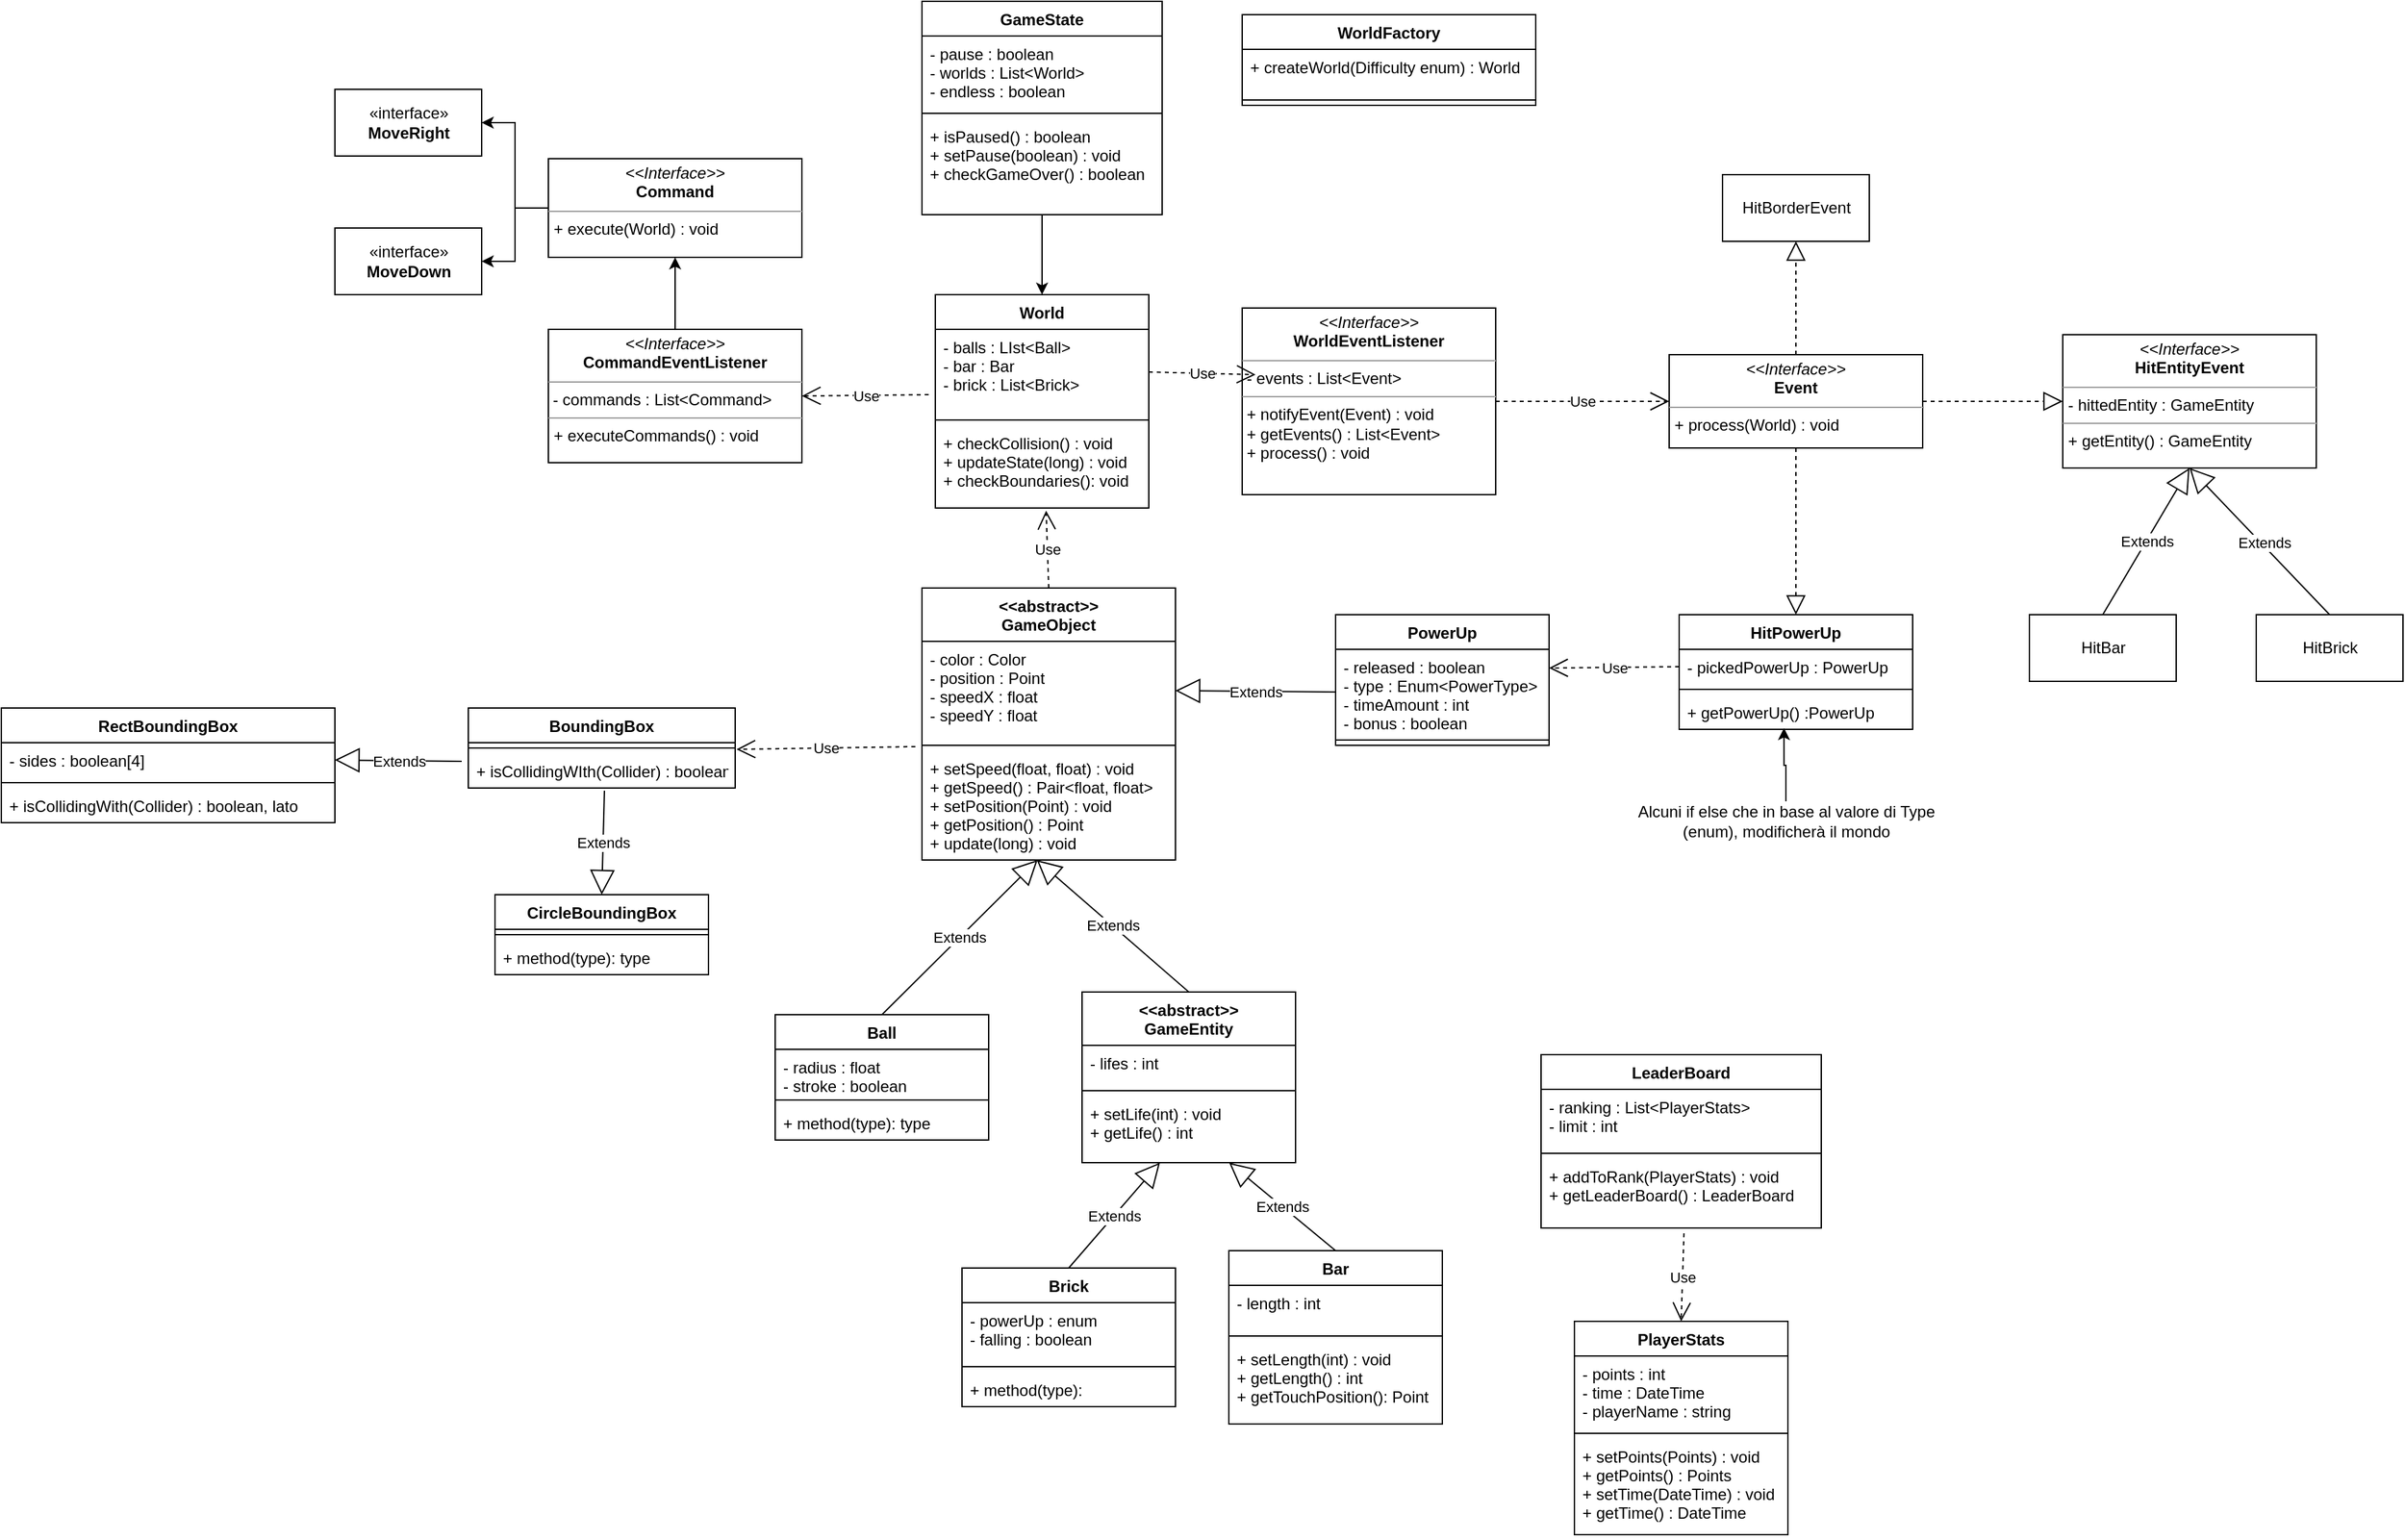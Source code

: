 <mxfile version="20.8.23" type="device"><diagram id="C5RBs43oDa-KdzZeNtuy" name="Page-1"><mxGraphModel dx="1861" dy="1583" grid="1" gridSize="10" guides="1" tooltips="1" connect="1" arrows="1" fold="1" page="1" pageScale="1" pageWidth="827" pageHeight="1169" math="0" shadow="0"><root><mxCell id="WIyWlLk6GJQsqaUBKTNV-0"/><mxCell id="WIyWlLk6GJQsqaUBKTNV-1" parent="WIyWlLk6GJQsqaUBKTNV-0"/><mxCell id="uUV1-nk6Dl47tZg2HMWH-4" value="Ball" style="swimlane;fontStyle=1;align=center;verticalAlign=top;childLayout=stackLayout;horizontal=1;startSize=26;horizontalStack=0;resizeParent=1;resizeParentMax=0;resizeLast=0;collapsible=1;marginBottom=0;" parent="WIyWlLk6GJQsqaUBKTNV-1" vertex="1"><mxGeometry x="-160" y="60" width="160" height="94" as="geometry"/></mxCell><mxCell id="uUV1-nk6Dl47tZg2HMWH-5" value="- radius : float&#xA;- stroke : boolean" style="text;strokeColor=none;fillColor=none;align=left;verticalAlign=top;spacingLeft=4;spacingRight=4;overflow=hidden;rotatable=0;points=[[0,0.5],[1,0.5]];portConstraint=eastwest;" parent="uUV1-nk6Dl47tZg2HMWH-4" vertex="1"><mxGeometry y="26" width="160" height="34" as="geometry"/></mxCell><mxCell id="uUV1-nk6Dl47tZg2HMWH-6" value="" style="line;strokeWidth=1;fillColor=none;align=left;verticalAlign=middle;spacingTop=-1;spacingLeft=3;spacingRight=3;rotatable=0;labelPosition=right;points=[];portConstraint=eastwest;strokeColor=inherit;" parent="uUV1-nk6Dl47tZg2HMWH-4" vertex="1"><mxGeometry y="60" width="160" height="8" as="geometry"/></mxCell><mxCell id="uUV1-nk6Dl47tZg2HMWH-7" value="+ method(type): type" style="text;strokeColor=none;fillColor=none;align=left;verticalAlign=top;spacingLeft=4;spacingRight=4;overflow=hidden;rotatable=0;points=[[0,0.5],[1,0.5]];portConstraint=eastwest;" parent="uUV1-nk6Dl47tZg2HMWH-4" vertex="1"><mxGeometry y="68" width="160" height="26" as="geometry"/></mxCell><mxCell id="uUV1-nk6Dl47tZg2HMWH-8" value="Bar" style="swimlane;fontStyle=1;align=center;verticalAlign=top;childLayout=stackLayout;horizontal=1;startSize=26;horizontalStack=0;resizeParent=1;resizeParentMax=0;resizeLast=0;collapsible=1;marginBottom=0;" parent="WIyWlLk6GJQsqaUBKTNV-1" vertex="1"><mxGeometry x="180" y="237" width="160" height="130" as="geometry"/></mxCell><mxCell id="uUV1-nk6Dl47tZg2HMWH-9" value="- length : int" style="text;strokeColor=none;fillColor=none;align=left;verticalAlign=top;spacingLeft=4;spacingRight=4;overflow=hidden;rotatable=0;points=[[0,0.5],[1,0.5]];portConstraint=eastwest;" parent="uUV1-nk6Dl47tZg2HMWH-8" vertex="1"><mxGeometry y="26" width="160" height="34" as="geometry"/></mxCell><mxCell id="uUV1-nk6Dl47tZg2HMWH-10" value="" style="line;strokeWidth=1;fillColor=none;align=left;verticalAlign=middle;spacingTop=-1;spacingLeft=3;spacingRight=3;rotatable=0;labelPosition=right;points=[];portConstraint=eastwest;strokeColor=inherit;" parent="uUV1-nk6Dl47tZg2HMWH-8" vertex="1"><mxGeometry y="60" width="160" height="8" as="geometry"/></mxCell><mxCell id="uUV1-nk6Dl47tZg2HMWH-11" value="+ setLength(int) : void&#xA;+ getLength() : int&#xA;+ getTouchPosition(): Point&#xA;" style="text;strokeColor=none;fillColor=none;align=left;verticalAlign=top;spacingLeft=4;spacingRight=4;overflow=hidden;rotatable=0;points=[[0,0.5],[1,0.5]];portConstraint=eastwest;" parent="uUV1-nk6Dl47tZg2HMWH-8" vertex="1"><mxGeometry y="68" width="160" height="62" as="geometry"/></mxCell><mxCell id="uUV1-nk6Dl47tZg2HMWH-12" value="Brick" style="swimlane;fontStyle=1;align=center;verticalAlign=top;childLayout=stackLayout;horizontal=1;startSize=26;horizontalStack=0;resizeParent=1;resizeParentMax=0;resizeLast=0;collapsible=1;marginBottom=0;" parent="WIyWlLk6GJQsqaUBKTNV-1" vertex="1"><mxGeometry x="-20" y="250" width="160" height="104" as="geometry"/></mxCell><mxCell id="uUV1-nk6Dl47tZg2HMWH-13" value="- powerUp : enum&#xA;- falling : boolean" style="text;strokeColor=none;fillColor=none;align=left;verticalAlign=top;spacingLeft=4;spacingRight=4;overflow=hidden;rotatable=0;points=[[0,0.5],[1,0.5]];portConstraint=eastwest;" parent="uUV1-nk6Dl47tZg2HMWH-12" vertex="1"><mxGeometry y="26" width="160" height="44" as="geometry"/></mxCell><mxCell id="uUV1-nk6Dl47tZg2HMWH-14" value="" style="line;strokeWidth=1;fillColor=none;align=left;verticalAlign=middle;spacingTop=-1;spacingLeft=3;spacingRight=3;rotatable=0;labelPosition=right;points=[];portConstraint=eastwest;strokeColor=inherit;" parent="uUV1-nk6Dl47tZg2HMWH-12" vertex="1"><mxGeometry y="70" width="160" height="8" as="geometry"/></mxCell><mxCell id="uUV1-nk6Dl47tZg2HMWH-15" value="+ method(type): " style="text;strokeColor=none;fillColor=none;align=left;verticalAlign=top;spacingLeft=4;spacingRight=4;overflow=hidden;rotatable=0;points=[[0,0.5],[1,0.5]];portConstraint=eastwest;" parent="uUV1-nk6Dl47tZg2HMWH-12" vertex="1"><mxGeometry y="78" width="160" height="26" as="geometry"/></mxCell><mxCell id="uUV1-nk6Dl47tZg2HMWH-24" value="World" style="swimlane;fontStyle=1;align=center;verticalAlign=top;childLayout=stackLayout;horizontal=1;startSize=26;horizontalStack=0;resizeParent=1;resizeParentMax=0;resizeLast=0;collapsible=1;marginBottom=0;" parent="WIyWlLk6GJQsqaUBKTNV-1" vertex="1"><mxGeometry x="-40" y="-480" width="160" height="160" as="geometry"/></mxCell><mxCell id="uUV1-nk6Dl47tZg2HMWH-25" value="- balls : LIst&lt;Ball&gt;&#xA;- bar : Bar&#xA;- brick : List&lt;Brick&gt;&#xA;" style="text;strokeColor=none;fillColor=none;align=left;verticalAlign=top;spacingLeft=4;spacingRight=4;overflow=hidden;rotatable=0;points=[[0,0.5],[1,0.5]];portConstraint=eastwest;" parent="uUV1-nk6Dl47tZg2HMWH-24" vertex="1"><mxGeometry y="26" width="160" height="64" as="geometry"/></mxCell><mxCell id="uUV1-nk6Dl47tZg2HMWH-26" value="" style="line;strokeWidth=1;fillColor=none;align=left;verticalAlign=middle;spacingTop=-1;spacingLeft=3;spacingRight=3;rotatable=0;labelPosition=right;points=[];portConstraint=eastwest;strokeColor=inherit;" parent="uUV1-nk6Dl47tZg2HMWH-24" vertex="1"><mxGeometry y="90" width="160" height="8" as="geometry"/></mxCell><mxCell id="uUV1-nk6Dl47tZg2HMWH-27" value="+ checkCollision() : void&#xA;+ updateState(long) : void&#xA;+ checkBoundaries(): void&#xA;" style="text;strokeColor=none;fillColor=none;align=left;verticalAlign=top;spacingLeft=4;spacingRight=4;overflow=hidden;rotatable=0;points=[[0,0.5],[1,0.5]];portConstraint=eastwest;" parent="uUV1-nk6Dl47tZg2HMWH-24" vertex="1"><mxGeometry y="98" width="160" height="62" as="geometry"/></mxCell><mxCell id="uUV1-nk6Dl47tZg2HMWH-28" value="BoundingBox" style="swimlane;fontStyle=1;align=center;verticalAlign=top;childLayout=stackLayout;horizontal=1;startSize=26;horizontalStack=0;resizeParent=1;resizeParentMax=0;resizeLast=0;collapsible=1;marginBottom=0;" parent="WIyWlLk6GJQsqaUBKTNV-1" vertex="1"><mxGeometry x="-390" y="-170" width="200" height="60" as="geometry"/></mxCell><mxCell id="uUV1-nk6Dl47tZg2HMWH-30" value="" style="line;strokeWidth=1;fillColor=none;align=left;verticalAlign=middle;spacingTop=-1;spacingLeft=3;spacingRight=3;rotatable=0;labelPosition=right;points=[];portConstraint=eastwest;strokeColor=inherit;" parent="uUV1-nk6Dl47tZg2HMWH-28" vertex="1"><mxGeometry y="26" width="200" height="8" as="geometry"/></mxCell><mxCell id="uUV1-nk6Dl47tZg2HMWH-31" value="+ isCollidingWIth(Collider) : boolean" style="text;strokeColor=none;fillColor=none;align=left;verticalAlign=top;spacingLeft=4;spacingRight=4;overflow=hidden;rotatable=0;points=[[0,0.5],[1,0.5]];portConstraint=eastwest;" parent="uUV1-nk6Dl47tZg2HMWH-28" vertex="1"><mxGeometry y="34" width="200" height="26" as="geometry"/></mxCell><mxCell id="9kNVOSYjErNBZkf3UtEW-0" value="&lt;&lt;abstract&gt;&gt;&#xA;GameObject" style="swimlane;fontStyle=1;align=center;verticalAlign=top;childLayout=stackLayout;horizontal=1;startSize=40;horizontalStack=0;resizeParent=1;resizeParentMax=0;resizeLast=0;collapsible=1;marginBottom=0;" parent="WIyWlLk6GJQsqaUBKTNV-1" vertex="1"><mxGeometry x="-50" y="-260" width="190" height="204" as="geometry"/></mxCell><mxCell id="9kNVOSYjErNBZkf3UtEW-1" value="- color : Color&#xA;- position : Point&#xA;- speedX : float&#xA;- speedY : float&#xA;&#xA;" style="text;strokeColor=none;fillColor=none;align=left;verticalAlign=top;spacingLeft=4;spacingRight=4;overflow=hidden;rotatable=0;points=[[0,0.5],[1,0.5]];portConstraint=eastwest;" parent="9kNVOSYjErNBZkf3UtEW-0" vertex="1"><mxGeometry y="40" width="190" height="74" as="geometry"/></mxCell><mxCell id="9kNVOSYjErNBZkf3UtEW-2" value="" style="line;strokeWidth=1;fillColor=none;align=left;verticalAlign=middle;spacingTop=-1;spacingLeft=3;spacingRight=3;rotatable=0;labelPosition=right;points=[];portConstraint=eastwest;strokeColor=inherit;" parent="9kNVOSYjErNBZkf3UtEW-0" vertex="1"><mxGeometry y="114" width="190" height="8" as="geometry"/></mxCell><mxCell id="9kNVOSYjErNBZkf3UtEW-3" value="+ setSpeed(float, float) : void&#xA;+ getSpeed() : Pair&lt;float, float&gt;&#xA;+ setPosition(Point) : void&#xA;+ getPosition() : Point&#xA;+ update(long) : void&#xA;" style="text;strokeColor=none;fillColor=none;align=left;verticalAlign=top;spacingLeft=4;spacingRight=4;overflow=hidden;rotatable=0;points=[[0,0.5],[1,0.5]];portConstraint=eastwest;" parent="9kNVOSYjErNBZkf3UtEW-0" vertex="1"><mxGeometry y="122" width="190" height="82" as="geometry"/></mxCell><mxCell id="9kNVOSYjErNBZkf3UtEW-6" value="Extends" style="endArrow=block;endSize=16;endFill=0;html=1;rounded=0;entryX=0.456;entryY=1;entryDx=0;entryDy=0;entryPerimeter=0;exitX=0.5;exitY=0;exitDx=0;exitDy=0;" parent="WIyWlLk6GJQsqaUBKTNV-1" source="uUV1-nk6Dl47tZg2HMWH-4" target="9kNVOSYjErNBZkf3UtEW-3" edge="1"><mxGeometry width="160" relative="1" as="geometry"><mxPoint x="150" y="170" as="sourcePoint"/><mxPoint x="150" y="80" as="targetPoint"/></mxGeometry></mxCell><mxCell id="Vs3psLY_ln9j_j4ZhfQ8-46" style="edgeStyle=orthogonalEdgeStyle;rounded=0;orthogonalLoop=1;jettySize=auto;html=1;entryX=1;entryY=0.5;entryDx=0;entryDy=0;" parent="WIyWlLk6GJQsqaUBKTNV-1" source="9kNVOSYjErNBZkf3UtEW-13" target="Vs3psLY_ln9j_j4ZhfQ8-44" edge="1"><mxGeometry relative="1" as="geometry"><mxPoint x="-290" y="-758" as="targetPoint"/></mxGeometry></mxCell><mxCell id="Vs3psLY_ln9j_j4ZhfQ8-47" style="edgeStyle=orthogonalEdgeStyle;rounded=0;orthogonalLoop=1;jettySize=auto;html=1;entryX=1;entryY=0.5;entryDx=0;entryDy=0;" parent="WIyWlLk6GJQsqaUBKTNV-1" source="9kNVOSYjErNBZkf3UtEW-13" target="Vs3psLY_ln9j_j4ZhfQ8-45" edge="1"><mxGeometry relative="1" as="geometry"/></mxCell><mxCell id="9kNVOSYjErNBZkf3UtEW-13" value="&lt;p style=&quot;margin:0px;margin-top:4px;text-align:center;&quot;&gt;&lt;i&gt;&amp;lt;&amp;lt;Interface&amp;gt;&amp;gt;&lt;/i&gt;&lt;br&gt;&lt;b&gt;Command&lt;/b&gt;&lt;br&gt;&lt;/p&gt;&lt;hr size=&quot;1&quot;&gt;&lt;p style=&quot;margin:0px;margin-left:4px;&quot;&gt;+ execute(World) : void&lt;br&gt;&lt;/p&gt;" style="verticalAlign=top;align=left;overflow=fill;fontSize=12;fontFamily=Helvetica;html=1;" parent="WIyWlLk6GJQsqaUBKTNV-1" vertex="1"><mxGeometry x="-330" y="-582" width="190" height="74" as="geometry"/></mxCell><mxCell id="9kNVOSYjErNBZkf3UtEW-14" value="&lt;p style=&quot;margin:0px;margin-top:4px;text-align:center;&quot;&gt;&lt;i&gt;&amp;lt;&amp;lt;Interface&amp;gt;&amp;gt;&lt;/i&gt;&lt;br&gt;&lt;b&gt;Event&lt;/b&gt;&lt;br&gt;&lt;/p&gt;&lt;hr size=&quot;1&quot;&gt;&lt;p style=&quot;margin:0px;margin-left:4px;&quot;&gt;+ process(World) : void&lt;br&gt;&lt;/p&gt;" style="verticalAlign=top;align=left;overflow=fill;fontSize=12;fontFamily=Helvetica;html=1;" parent="WIyWlLk6GJQsqaUBKTNV-1" vertex="1"><mxGeometry x="510" y="-435" width="190" height="70" as="geometry"/></mxCell><mxCell id="9kNVOSYjErNBZkf3UtEW-15" value="PlayerStats" style="swimlane;fontStyle=1;align=center;verticalAlign=top;childLayout=stackLayout;horizontal=1;startSize=26;horizontalStack=0;resizeParent=1;resizeParentMax=0;resizeLast=0;collapsible=1;marginBottom=0;" parent="WIyWlLk6GJQsqaUBKTNV-1" vertex="1"><mxGeometry x="439" y="290" width="160" height="160" as="geometry"/></mxCell><mxCell id="9kNVOSYjErNBZkf3UtEW-16" value="- points : int&#xA;- time : DateTime&#xA;- playerName : string" style="text;strokeColor=none;fillColor=none;align=left;verticalAlign=top;spacingLeft=4;spacingRight=4;overflow=hidden;rotatable=0;points=[[0,0.5],[1,0.5]];portConstraint=eastwest;" parent="9kNVOSYjErNBZkf3UtEW-15" vertex="1"><mxGeometry y="26" width="160" height="54" as="geometry"/></mxCell><mxCell id="9kNVOSYjErNBZkf3UtEW-17" value="" style="line;strokeWidth=1;fillColor=none;align=left;verticalAlign=middle;spacingTop=-1;spacingLeft=3;spacingRight=3;rotatable=0;labelPosition=right;points=[];portConstraint=eastwest;strokeColor=inherit;" parent="9kNVOSYjErNBZkf3UtEW-15" vertex="1"><mxGeometry y="80" width="160" height="8" as="geometry"/></mxCell><mxCell id="9kNVOSYjErNBZkf3UtEW-18" value="+ setPoints(Points) : void&#xA;+ getPoints() : Points&#xA;+ setTime(DateTime) : void&#xA;+ getTime() : DateTime&#xA;" style="text;strokeColor=none;fillColor=none;align=left;verticalAlign=top;spacingLeft=4;spacingRight=4;overflow=hidden;rotatable=0;points=[[0,0.5],[1,0.5]];portConstraint=eastwest;" parent="9kNVOSYjErNBZkf3UtEW-15" vertex="1"><mxGeometry y="88" width="160" height="72" as="geometry"/></mxCell><mxCell id="9kNVOSYjErNBZkf3UtEW-20" value="LeaderBoard" style="swimlane;fontStyle=1;align=center;verticalAlign=top;childLayout=stackLayout;horizontal=1;startSize=26;horizontalStack=0;resizeParent=1;resizeParentMax=0;resizeLast=0;collapsible=1;marginBottom=0;" parent="WIyWlLk6GJQsqaUBKTNV-1" vertex="1"><mxGeometry x="414" y="90" width="210" height="130" as="geometry"/></mxCell><mxCell id="9kNVOSYjErNBZkf3UtEW-21" value="- ranking : List&lt;PlayerStats&gt;&#xA;- limit : int&#xA;" style="text;strokeColor=none;fillColor=none;align=left;verticalAlign=top;spacingLeft=4;spacingRight=4;overflow=hidden;rotatable=0;points=[[0,0.5],[1,0.5]];portConstraint=eastwest;" parent="9kNVOSYjErNBZkf3UtEW-20" vertex="1"><mxGeometry y="26" width="210" height="44" as="geometry"/></mxCell><mxCell id="9kNVOSYjErNBZkf3UtEW-22" value="" style="line;strokeWidth=1;fillColor=none;align=left;verticalAlign=middle;spacingTop=-1;spacingLeft=3;spacingRight=3;rotatable=0;labelPosition=right;points=[];portConstraint=eastwest;strokeColor=inherit;" parent="9kNVOSYjErNBZkf3UtEW-20" vertex="1"><mxGeometry y="70" width="210" height="8" as="geometry"/></mxCell><mxCell id="9kNVOSYjErNBZkf3UtEW-23" value="+ addToRank(PlayerStats) : void&#xA;+ getLeaderBoard() : LeaderBoard&#xA;" style="text;strokeColor=none;fillColor=none;align=left;verticalAlign=top;spacingLeft=4;spacingRight=4;overflow=hidden;rotatable=0;points=[[0,0.5],[1,0.5]];portConstraint=eastwest;" parent="9kNVOSYjErNBZkf3UtEW-20" vertex="1"><mxGeometry y="78" width="210" height="52" as="geometry"/></mxCell><mxCell id="9kNVOSYjErNBZkf3UtEW-24" value="Use" style="endArrow=open;endSize=12;dashed=1;html=1;rounded=0;exitX=0.51;exitY=1.077;exitDx=0;exitDy=0;exitPerimeter=0;entryX=0.5;entryY=0;entryDx=0;entryDy=0;" parent="WIyWlLk6GJQsqaUBKTNV-1" source="9kNVOSYjErNBZkf3UtEW-23" target="9kNVOSYjErNBZkf3UtEW-15" edge="1"><mxGeometry width="160" relative="1" as="geometry"><mxPoint x="319" y="270" as="sourcePoint"/><mxPoint x="479" y="270" as="targetPoint"/></mxGeometry></mxCell><mxCell id="9kNVOSYjErNBZkf3UtEW-25" value="&lt;&lt;abstract&gt;&gt;&#xA;GameEntity" style="swimlane;fontStyle=1;align=center;verticalAlign=top;childLayout=stackLayout;horizontal=1;startSize=40;horizontalStack=0;resizeParent=1;resizeParentMax=0;resizeLast=0;collapsible=1;marginBottom=0;" parent="WIyWlLk6GJQsqaUBKTNV-1" vertex="1"><mxGeometry x="70" y="43" width="160" height="128" as="geometry"/></mxCell><mxCell id="9kNVOSYjErNBZkf3UtEW-26" value="- lifes : int" style="text;strokeColor=none;fillColor=none;align=left;verticalAlign=top;spacingLeft=4;spacingRight=4;overflow=hidden;rotatable=0;points=[[0,0.5],[1,0.5]];portConstraint=eastwest;" parent="9kNVOSYjErNBZkf3UtEW-25" vertex="1"><mxGeometry y="40" width="160" height="30" as="geometry"/></mxCell><mxCell id="9kNVOSYjErNBZkf3UtEW-27" value="" style="line;strokeWidth=1;fillColor=none;align=left;verticalAlign=middle;spacingTop=-1;spacingLeft=3;spacingRight=3;rotatable=0;labelPosition=right;points=[];portConstraint=eastwest;strokeColor=inherit;" parent="9kNVOSYjErNBZkf3UtEW-25" vertex="1"><mxGeometry y="70" width="160" height="8" as="geometry"/></mxCell><mxCell id="9kNVOSYjErNBZkf3UtEW-28" value="+ setLife(int) : void&#xA;+ getLife() : int&#xA;" style="text;strokeColor=none;fillColor=none;align=left;verticalAlign=top;spacingLeft=4;spacingRight=4;overflow=hidden;rotatable=0;points=[[0,0.5],[1,0.5]];portConstraint=eastwest;" parent="9kNVOSYjErNBZkf3UtEW-25" vertex="1"><mxGeometry y="78" width="160" height="50" as="geometry"/></mxCell><mxCell id="9kNVOSYjErNBZkf3UtEW-29" value="Extends" style="endArrow=block;endSize=16;endFill=0;html=1;rounded=0;exitX=0.5;exitY=0;exitDx=0;exitDy=0;entryX=0.453;entryY=1;entryDx=0;entryDy=0;entryPerimeter=0;" parent="WIyWlLk6GJQsqaUBKTNV-1" source="9kNVOSYjErNBZkf3UtEW-25" target="9kNVOSYjErNBZkf3UtEW-3" edge="1"><mxGeometry width="160" relative="1" as="geometry"><mxPoint x="310" y="330" as="sourcePoint"/><mxPoint x="470" y="330" as="targetPoint"/></mxGeometry></mxCell><mxCell id="9kNVOSYjErNBZkf3UtEW-30" value="Extends" style="endArrow=block;endSize=16;endFill=0;html=1;rounded=0;exitX=0.5;exitY=0;exitDx=0;exitDy=0;" parent="WIyWlLk6GJQsqaUBKTNV-1" source="uUV1-nk6Dl47tZg2HMWH-12" target="9kNVOSYjErNBZkf3UtEW-28" edge="1"><mxGeometry width="160" relative="1" as="geometry"><mxPoint x="470" y="350" as="sourcePoint"/><mxPoint x="276" y="280" as="targetPoint"/></mxGeometry></mxCell><mxCell id="9kNVOSYjErNBZkf3UtEW-31" value="Extends" style="endArrow=block;endSize=16;endFill=0;html=1;rounded=0;exitX=0.5;exitY=0;exitDx=0;exitDy=0;" parent="WIyWlLk6GJQsqaUBKTNV-1" source="uUV1-nk6Dl47tZg2HMWH-8" target="9kNVOSYjErNBZkf3UtEW-28" edge="1"><mxGeometry width="160" relative="1" as="geometry"><mxPoint x="834" y="350" as="sourcePoint"/><mxPoint x="640" y="280" as="targetPoint"/></mxGeometry></mxCell><mxCell id="9kNVOSYjErNBZkf3UtEW-32" value="RectBoundingBox" style="swimlane;fontStyle=1;align=center;verticalAlign=top;childLayout=stackLayout;horizontal=1;startSize=26;horizontalStack=0;resizeParent=1;resizeParentMax=0;resizeLast=0;collapsible=1;marginBottom=0;" parent="WIyWlLk6GJQsqaUBKTNV-1" vertex="1"><mxGeometry x="-740" y="-170" width="250" height="86" as="geometry"/></mxCell><mxCell id="9kNVOSYjErNBZkf3UtEW-33" value="- sides : boolean[4]" style="text;strokeColor=none;fillColor=none;align=left;verticalAlign=top;spacingLeft=4;spacingRight=4;overflow=hidden;rotatable=0;points=[[0,0.5],[1,0.5]];portConstraint=eastwest;" parent="9kNVOSYjErNBZkf3UtEW-32" vertex="1"><mxGeometry y="26" width="250" height="26" as="geometry"/></mxCell><mxCell id="9kNVOSYjErNBZkf3UtEW-34" value="" style="line;strokeWidth=1;fillColor=none;align=left;verticalAlign=middle;spacingTop=-1;spacingLeft=3;spacingRight=3;rotatable=0;labelPosition=right;points=[];portConstraint=eastwest;strokeColor=inherit;" parent="9kNVOSYjErNBZkf3UtEW-32" vertex="1"><mxGeometry y="52" width="250" height="8" as="geometry"/></mxCell><mxCell id="9kNVOSYjErNBZkf3UtEW-35" value="+ isCollidingWith(Collider) : boolean, lato" style="text;strokeColor=none;fillColor=none;align=left;verticalAlign=top;spacingLeft=4;spacingRight=4;overflow=hidden;rotatable=0;points=[[0,0.5],[1,0.5]];portConstraint=eastwest;" parent="9kNVOSYjErNBZkf3UtEW-32" vertex="1"><mxGeometry y="60" width="250" height="26" as="geometry"/></mxCell><mxCell id="9kNVOSYjErNBZkf3UtEW-36" value="Extends" style="endArrow=block;endSize=16;endFill=0;html=1;rounded=0;exitX=-0.025;exitY=0.231;exitDx=0;exitDy=0;entryX=1;entryY=0.5;entryDx=0;entryDy=0;exitPerimeter=0;" parent="WIyWlLk6GJQsqaUBKTNV-1" source="uUV1-nk6Dl47tZg2HMWH-31" target="9kNVOSYjErNBZkf3UtEW-33" edge="1"><mxGeometry width="160" relative="1" as="geometry"><mxPoint x="369" y="25" as="sourcePoint"/><mxPoint x="175" y="-45" as="targetPoint"/></mxGeometry></mxCell><mxCell id="9kNVOSYjErNBZkf3UtEW-37" value="Use" style="endArrow=open;endSize=12;dashed=1;html=1;rounded=0;exitX=-0.026;exitY=-0.037;exitDx=0;exitDy=0;exitPerimeter=0;entryX=1.005;entryY=-0.115;entryDx=0;entryDy=0;entryPerimeter=0;" parent="WIyWlLk6GJQsqaUBKTNV-1" source="9kNVOSYjErNBZkf3UtEW-3" target="uUV1-nk6Dl47tZg2HMWH-31" edge="1"><mxGeometry width="160" relative="1" as="geometry"><mxPoint x="130" y="-50" as="sourcePoint"/><mxPoint x="290" y="-50" as="targetPoint"/></mxGeometry></mxCell><mxCell id="9kNVOSYjErNBZkf3UtEW-38" value="CircleBoundingBox" style="swimlane;fontStyle=1;align=center;verticalAlign=top;childLayout=stackLayout;horizontal=1;startSize=26;horizontalStack=0;resizeParent=1;resizeParentMax=0;resizeLast=0;collapsible=1;marginBottom=0;" parent="WIyWlLk6GJQsqaUBKTNV-1" vertex="1"><mxGeometry x="-370" y="-30" width="160" height="60" as="geometry"/></mxCell><mxCell id="9kNVOSYjErNBZkf3UtEW-40" value="" style="line;strokeWidth=1;fillColor=none;align=left;verticalAlign=middle;spacingTop=-1;spacingLeft=3;spacingRight=3;rotatable=0;labelPosition=right;points=[];portConstraint=eastwest;strokeColor=inherit;" parent="9kNVOSYjErNBZkf3UtEW-38" vertex="1"><mxGeometry y="26" width="160" height="8" as="geometry"/></mxCell><mxCell id="9kNVOSYjErNBZkf3UtEW-41" value="+ method(type): type" style="text;strokeColor=none;fillColor=none;align=left;verticalAlign=top;spacingLeft=4;spacingRight=4;overflow=hidden;rotatable=0;points=[[0,0.5],[1,0.5]];portConstraint=eastwest;" parent="9kNVOSYjErNBZkf3UtEW-38" vertex="1"><mxGeometry y="34" width="160" height="26" as="geometry"/></mxCell><mxCell id="9kNVOSYjErNBZkf3UtEW-42" value="Extends" style="endArrow=block;endSize=16;endFill=0;html=1;rounded=0;exitX=0.51;exitY=1.077;exitDx=0;exitDy=0;exitPerimeter=0;entryX=0.5;entryY=0;entryDx=0;entryDy=0;" parent="WIyWlLk6GJQsqaUBKTNV-1" source="uUV1-nk6Dl47tZg2HMWH-31" target="9kNVOSYjErNBZkf3UtEW-38" edge="1"><mxGeometry width="160" relative="1" as="geometry"><mxPoint x="40" y="160" as="sourcePoint"/><mxPoint x="80" y="70" as="targetPoint"/></mxGeometry></mxCell><mxCell id="9kNVOSYjErNBZkf3UtEW-43" value="PowerUp" style="swimlane;fontStyle=1;align=center;verticalAlign=top;childLayout=stackLayout;horizontal=1;startSize=26;horizontalStack=0;resizeParent=1;resizeParentMax=0;resizeLast=0;collapsible=1;marginBottom=0;" parent="WIyWlLk6GJQsqaUBKTNV-1" vertex="1"><mxGeometry x="260" y="-240" width="160" height="98" as="geometry"/></mxCell><mxCell id="9kNVOSYjErNBZkf3UtEW-44" value="- released : boolean&#xA;- type : Enum&lt;PowerType&gt;&#xA;- timeAmount : int&#xA;- bonus : boolean&#xA;" style="text;strokeColor=none;fillColor=none;align=left;verticalAlign=top;spacingLeft=4;spacingRight=4;overflow=hidden;rotatable=0;points=[[0,0.5],[1,0.5]];portConstraint=eastwest;" parent="9kNVOSYjErNBZkf3UtEW-43" vertex="1"><mxGeometry y="26" width="160" height="64" as="geometry"/></mxCell><mxCell id="9kNVOSYjErNBZkf3UtEW-45" value="" style="line;strokeWidth=1;fillColor=none;align=left;verticalAlign=middle;spacingTop=-1;spacingLeft=3;spacingRight=3;rotatable=0;labelPosition=right;points=[];portConstraint=eastwest;strokeColor=inherit;" parent="9kNVOSYjErNBZkf3UtEW-43" vertex="1"><mxGeometry y="90" width="160" height="8" as="geometry"/></mxCell><mxCell id="9kNVOSYjErNBZkf3UtEW-74" value="" style="endArrow=block;dashed=1;endFill=0;endSize=12;html=1;rounded=0;exitX=0.5;exitY=0;exitDx=0;exitDy=0;entryX=0.5;entryY=1;entryDx=0;entryDy=0;" parent="WIyWlLk6GJQsqaUBKTNV-1" source="9kNVOSYjErNBZkf3UtEW-14" target="Yzc1H7jXo0LEa-Na373U-5" edge="1"><mxGeometry width="160" relative="1" as="geometry"><mxPoint x="920" y="-330" as="sourcePoint"/><mxPoint x="520" y="-510" as="targetPoint"/></mxGeometry></mxCell><mxCell id="9kNVOSYjErNBZkf3UtEW-76" value="" style="endArrow=block;dashed=1;endFill=0;endSize=12;html=1;rounded=0;exitX=0.5;exitY=1;exitDx=0;exitDy=0;entryX=0.5;entryY=0;entryDx=0;entryDy=0;" parent="WIyWlLk6GJQsqaUBKTNV-1" source="9kNVOSYjErNBZkf3UtEW-14" target="Yzc1H7jXo0LEa-Na373U-6" edge="1"><mxGeometry width="160" relative="1" as="geometry"><mxPoint x="920" y="-330" as="sourcePoint"/><mxPoint x="185" y="-308" as="targetPoint"/></mxGeometry></mxCell><mxCell id="9kNVOSYjErNBZkf3UtEW-81" style="edgeStyle=orthogonalEdgeStyle;rounded=0;orthogonalLoop=1;jettySize=auto;html=1;" parent="WIyWlLk6GJQsqaUBKTNV-1" source="9kNVOSYjErNBZkf3UtEW-77" target="uUV1-nk6Dl47tZg2HMWH-24" edge="1"><mxGeometry relative="1" as="geometry"/></mxCell><mxCell id="9kNVOSYjErNBZkf3UtEW-77" value="GameState" style="swimlane;fontStyle=1;align=center;verticalAlign=top;childLayout=stackLayout;horizontal=1;startSize=26;horizontalStack=0;resizeParent=1;resizeParentMax=0;resizeLast=0;collapsible=1;marginBottom=0;" parent="WIyWlLk6GJQsqaUBKTNV-1" vertex="1"><mxGeometry x="-50" y="-700" width="180" height="160" as="geometry"/></mxCell><mxCell id="9kNVOSYjErNBZkf3UtEW-78" value="- pause : boolean&#xA;- worlds : List&lt;World&gt;&#xA;- endless : boolean&#xA;" style="text;strokeColor=none;fillColor=none;align=left;verticalAlign=top;spacingLeft=4;spacingRight=4;overflow=hidden;rotatable=0;points=[[0,0.5],[1,0.5]];portConstraint=eastwest;" parent="9kNVOSYjErNBZkf3UtEW-77" vertex="1"><mxGeometry y="26" width="180" height="54" as="geometry"/></mxCell><mxCell id="9kNVOSYjErNBZkf3UtEW-79" value="" style="line;strokeWidth=1;fillColor=none;align=left;verticalAlign=middle;spacingTop=-1;spacingLeft=3;spacingRight=3;rotatable=0;labelPosition=right;points=[];portConstraint=eastwest;strokeColor=inherit;" parent="9kNVOSYjErNBZkf3UtEW-77" vertex="1"><mxGeometry y="80" width="180" height="8" as="geometry"/></mxCell><mxCell id="9kNVOSYjErNBZkf3UtEW-80" value="+ isPaused() : boolean&#xA;+ setPause(boolean) : void&#xA;+ checkGameOver() : boolean&#xA;" style="text;strokeColor=none;fillColor=none;align=left;verticalAlign=top;spacingLeft=4;spacingRight=4;overflow=hidden;rotatable=0;points=[[0,0.5],[1,0.5]];portConstraint=eastwest;" parent="9kNVOSYjErNBZkf3UtEW-77" vertex="1"><mxGeometry y="88" width="180" height="72" as="geometry"/></mxCell><mxCell id="Vs3psLY_ln9j_j4ZhfQ8-36" value="" style="endArrow=block;dashed=1;endFill=0;endSize=12;html=1;rounded=0;exitX=1;exitY=0.5;exitDx=0;exitDy=0;entryX=0;entryY=0.5;entryDx=0;entryDy=0;" parent="WIyWlLk6GJQsqaUBKTNV-1" source="9kNVOSYjErNBZkf3UtEW-14" target="oIbo4NdYtdleUSR--pZ8-8" edge="1"><mxGeometry width="160" relative="1" as="geometry"><mxPoint x="980" y="-180" as="sourcePoint"/><mxPoint x="400" y="-221" as="targetPoint"/></mxGeometry></mxCell><mxCell id="Vs3psLY_ln9j_j4ZhfQ8-41" value="&lt;p style=&quot;margin:0px;margin-top:4px;text-align:center;&quot;&gt;&lt;i&gt;&amp;lt;&amp;lt;Interface&amp;gt;&amp;gt;&lt;/i&gt;&lt;br&gt;&lt;b&gt;WorldEventListener&lt;/b&gt;&lt;br&gt;&lt;/p&gt;&lt;hr size=&quot;1&quot;&gt;&amp;nbsp;- events : List&amp;lt;Event&amp;gt;&lt;br&gt;&lt;hr size=&quot;1&quot;&gt;&lt;div&gt;&amp;nbsp;+ notifyEvent(Event) : void&lt;/div&gt;&lt;div&gt;&amp;nbsp;+ getEvents() : List&amp;lt;Event&amp;gt;&lt;/div&gt;&lt;div&gt;&amp;nbsp;+ process() : void&lt;br&gt;&lt;/div&gt;" style="verticalAlign=top;align=left;overflow=fill;fontSize=12;fontFamily=Helvetica;html=1;" parent="WIyWlLk6GJQsqaUBKTNV-1" vertex="1"><mxGeometry x="190" y="-470" width="190" height="140" as="geometry"/></mxCell><mxCell id="Vs3psLY_ln9j_j4ZhfQ8-42" value="Use" style="endArrow=open;endSize=12;dashed=1;html=1;rounded=0;entryX=0;entryY=0.5;entryDx=0;entryDy=0;" parent="WIyWlLk6GJQsqaUBKTNV-1" target="9kNVOSYjErNBZkf3UtEW-14" edge="1"><mxGeometry width="160" relative="1" as="geometry"><mxPoint x="380" y="-400" as="sourcePoint"/><mxPoint x="270" y="-395" as="targetPoint"/></mxGeometry></mxCell><mxCell id="Vs3psLY_ln9j_j4ZhfQ8-44" value="«interface»&lt;br&gt;&lt;b&gt;MoveRight&lt;/b&gt;" style="html=1;" parent="WIyWlLk6GJQsqaUBKTNV-1" vertex="1"><mxGeometry x="-490" y="-634" width="110" height="50" as="geometry"/></mxCell><mxCell id="Vs3psLY_ln9j_j4ZhfQ8-45" value="«interface»&lt;br&gt;&lt;b&gt;MoveDown&lt;/b&gt;" style="html=1;" parent="WIyWlLk6GJQsqaUBKTNV-1" vertex="1"><mxGeometry x="-490" y="-530" width="110" height="50" as="geometry"/></mxCell><mxCell id="Vs3psLY_ln9j_j4ZhfQ8-49" style="edgeStyle=orthogonalEdgeStyle;rounded=0;orthogonalLoop=1;jettySize=auto;html=1;" parent="WIyWlLk6GJQsqaUBKTNV-1" source="Vs3psLY_ln9j_j4ZhfQ8-48" target="9kNVOSYjErNBZkf3UtEW-13" edge="1"><mxGeometry relative="1" as="geometry"/></mxCell><mxCell id="Vs3psLY_ln9j_j4ZhfQ8-48" value="&lt;p style=&quot;margin:0px;margin-top:4px;text-align:center;&quot;&gt;&lt;i&gt;&amp;lt;&amp;lt;Interface&amp;gt;&amp;gt;&lt;/i&gt;&lt;br&gt;&lt;b&gt;CommandEventListener&lt;/b&gt;&lt;br&gt;&lt;/p&gt;&lt;hr size=&quot;1&quot;&gt;&amp;nbsp;- commands : List&amp;lt;Command&amp;gt;&lt;br&gt;&lt;hr size=&quot;1&quot;&gt;&lt;p style=&quot;margin:0px;margin-left:4px;&quot;&gt;+ executeCommands() : void&lt;br&gt;&lt;/p&gt;" style="verticalAlign=top;align=left;overflow=fill;fontSize=12;fontFamily=Helvetica;html=1;" parent="WIyWlLk6GJQsqaUBKTNV-1" vertex="1"><mxGeometry x="-330" y="-454" width="190" height="100" as="geometry"/></mxCell><mxCell id="oIbo4NdYtdleUSR--pZ8-4" value="HitBar" style="html=1;" parent="WIyWlLk6GJQsqaUBKTNV-1" vertex="1"><mxGeometry x="780" y="-240" width="110" height="50" as="geometry"/></mxCell><mxCell id="oIbo4NdYtdleUSR--pZ8-5" value="HitBrick" style="html=1;" parent="WIyWlLk6GJQsqaUBKTNV-1" vertex="1"><mxGeometry x="950" y="-240" width="110" height="50" as="geometry"/></mxCell><mxCell id="oIbo4NdYtdleUSR--pZ8-7" value="Use" style="endArrow=open;endSize=12;dashed=1;html=1;rounded=0;exitX=1;exitY=0.5;exitDx=0;exitDy=0;" parent="WIyWlLk6GJQsqaUBKTNV-1" source="uUV1-nk6Dl47tZg2HMWH-25" edge="1"><mxGeometry width="160" relative="1" as="geometry"><mxPoint x="-175" y="-290" as="sourcePoint"/><mxPoint x="200" y="-420" as="targetPoint"/></mxGeometry></mxCell><mxCell id="oIbo4NdYtdleUSR--pZ8-8" value="&lt;p style=&quot;margin:0px;margin-top:4px;text-align:center;&quot;&gt;&lt;i&gt;&amp;lt;&amp;lt;Interface&amp;gt;&amp;gt;&lt;/i&gt;&lt;br&gt;&lt;b&gt;HitEntityEvent&lt;/b&gt;&lt;br&gt;&lt;/p&gt;&lt;hr size=&quot;1&quot;&gt;&lt;p style=&quot;margin:0px;margin-left:4px;&quot;&gt;- hittedEntity : GameEntity&lt;br&gt;&lt;/p&gt;&lt;hr size=&quot;1&quot;&gt;&lt;p style=&quot;margin:0px;margin-left:4px;&quot;&gt;+ getEntity() : GameEntity&lt;br&gt;&lt;/p&gt;" style="verticalAlign=top;align=left;overflow=fill;fontSize=12;fontFamily=Helvetica;html=1;" parent="WIyWlLk6GJQsqaUBKTNV-1" vertex="1"><mxGeometry x="805" y="-450" width="190" height="100" as="geometry"/></mxCell><mxCell id="oIbo4NdYtdleUSR--pZ8-9" value="Extends" style="endArrow=block;endSize=16;endFill=0;html=1;rounded=0;exitX=0.5;exitY=0;exitDx=0;exitDy=0;entryX=0.5;entryY=1;entryDx=0;entryDy=0;" parent="WIyWlLk6GJQsqaUBKTNV-1" source="oIbo4NdYtdleUSR--pZ8-4" target="oIbo4NdYtdleUSR--pZ8-8" edge="1"><mxGeometry width="160" relative="1" as="geometry"><mxPoint x="-155" y="-240" as="sourcePoint"/><mxPoint x="415" y="-156.5" as="targetPoint"/></mxGeometry></mxCell><mxCell id="oIbo4NdYtdleUSR--pZ8-10" value="Extends" style="endArrow=block;endSize=16;endFill=0;html=1;rounded=0;entryX=0.5;entryY=1;entryDx=0;entryDy=0;exitX=0.5;exitY=0;exitDx=0;exitDy=0;" parent="WIyWlLk6GJQsqaUBKTNV-1" source="oIbo4NdYtdleUSR--pZ8-5" target="oIbo4NdYtdleUSR--pZ8-8" edge="1"><mxGeometry x="-0.041" y="-2" width="160" relative="1" as="geometry"><mxPoint x="750" y="-280" as="sourcePoint"/><mxPoint x="600" y="-170" as="targetPoint"/><mxPoint as="offset"/></mxGeometry></mxCell><mxCell id="oIbo4NdYtdleUSR--pZ8-12" value="Use" style="endArrow=open;endSize=12;dashed=1;html=1;rounded=0;exitX=-0.031;exitY=0.766;exitDx=0;exitDy=0;exitPerimeter=0;entryX=1;entryY=0.5;entryDx=0;entryDy=0;" parent="WIyWlLk6GJQsqaUBKTNV-1" source="uUV1-nk6Dl47tZg2HMWH-25" target="Vs3psLY_ln9j_j4ZhfQ8-48" edge="1"><mxGeometry width="160" relative="1" as="geometry"><mxPoint x="-100" y="-510" as="sourcePoint"/><mxPoint x="60" y="-510" as="targetPoint"/></mxGeometry></mxCell><mxCell id="oIbo4NdYtdleUSR--pZ8-13" value="Use" style="endArrow=open;endSize=12;dashed=1;html=1;rounded=0;exitX=0.5;exitY=0;exitDx=0;exitDy=0;entryX=0.519;entryY=1.032;entryDx=0;entryDy=0;entryPerimeter=0;" parent="WIyWlLk6GJQsqaUBKTNV-1" source="9kNVOSYjErNBZkf3UtEW-0" target="uUV1-nk6Dl47tZg2HMWH-27" edge="1"><mxGeometry width="160" relative="1" as="geometry"><mxPoint x="210" y="-170" as="sourcePoint"/><mxPoint x="370" y="-170" as="targetPoint"/></mxGeometry></mxCell><mxCell id="Yzc1H7jXo0LEa-Na373U-0" value="WorldFactory" style="swimlane;fontStyle=1;align=center;verticalAlign=top;childLayout=stackLayout;horizontal=1;startSize=26;horizontalStack=0;resizeParent=1;resizeParentMax=0;resizeLast=0;collapsible=1;marginBottom=0;" vertex="1" parent="WIyWlLk6GJQsqaUBKTNV-1"><mxGeometry x="190" y="-690" width="220" height="68" as="geometry"/></mxCell><mxCell id="Yzc1H7jXo0LEa-Na373U-1" value="+ createWorld(Difficulty enum) : World" style="text;strokeColor=none;fillColor=none;align=left;verticalAlign=top;spacingLeft=4;spacingRight=4;overflow=hidden;rotatable=0;points=[[0,0.5],[1,0.5]];portConstraint=eastwest;" vertex="1" parent="Yzc1H7jXo0LEa-Na373U-0"><mxGeometry y="26" width="220" height="34" as="geometry"/></mxCell><mxCell id="Yzc1H7jXo0LEa-Na373U-2" value="" style="line;strokeWidth=1;fillColor=none;align=left;verticalAlign=middle;spacingTop=-1;spacingLeft=3;spacingRight=3;rotatable=0;labelPosition=right;points=[];portConstraint=eastwest;strokeColor=inherit;" vertex="1" parent="Yzc1H7jXo0LEa-Na373U-0"><mxGeometry y="60" width="220" height="8" as="geometry"/></mxCell><mxCell id="Yzc1H7jXo0LEa-Na373U-5" value="&lt;div&gt;HitBorderEvent&lt;/div&gt;" style="html=1;" vertex="1" parent="WIyWlLk6GJQsqaUBKTNV-1"><mxGeometry x="550" y="-570" width="110" height="50" as="geometry"/></mxCell><mxCell id="Yzc1H7jXo0LEa-Na373U-6" value="HitPowerUp" style="swimlane;fontStyle=1;align=center;verticalAlign=top;childLayout=stackLayout;horizontal=1;startSize=26;horizontalStack=0;resizeParent=1;resizeParentMax=0;resizeLast=0;collapsible=1;marginBottom=0;" vertex="1" parent="WIyWlLk6GJQsqaUBKTNV-1"><mxGeometry x="517.5" y="-240" width="175" height="86" as="geometry"/></mxCell><mxCell id="Yzc1H7jXo0LEa-Na373U-7" value="- pickedPowerUp : PowerUp" style="text;strokeColor=none;fillColor=none;align=left;verticalAlign=top;spacingLeft=4;spacingRight=4;overflow=hidden;rotatable=0;points=[[0,0.5],[1,0.5]];portConstraint=eastwest;" vertex="1" parent="Yzc1H7jXo0LEa-Na373U-6"><mxGeometry y="26" width="175" height="26" as="geometry"/></mxCell><mxCell id="Yzc1H7jXo0LEa-Na373U-8" value="" style="line;strokeWidth=1;fillColor=none;align=left;verticalAlign=middle;spacingTop=-1;spacingLeft=3;spacingRight=3;rotatable=0;labelPosition=right;points=[];portConstraint=eastwest;strokeColor=inherit;" vertex="1" parent="Yzc1H7jXo0LEa-Na373U-6"><mxGeometry y="52" width="175" height="8" as="geometry"/></mxCell><mxCell id="Yzc1H7jXo0LEa-Na373U-9" value="+ getPowerUp() :PowerUp" style="text;strokeColor=none;fillColor=none;align=left;verticalAlign=top;spacingLeft=4;spacingRight=4;overflow=hidden;rotatable=0;points=[[0,0.5],[1,0.5]];portConstraint=eastwest;" vertex="1" parent="Yzc1H7jXo0LEa-Na373U-6"><mxGeometry y="60" width="175" height="26" as="geometry"/></mxCell><mxCell id="Yzc1H7jXo0LEa-Na373U-15" style="edgeStyle=orthogonalEdgeStyle;rounded=0;orthogonalLoop=1;jettySize=auto;html=1;entryX=0.449;entryY=0.962;entryDx=0;entryDy=0;entryPerimeter=0;" edge="1" parent="WIyWlLk6GJQsqaUBKTNV-1" source="Yzc1H7jXo0LEa-Na373U-10" target="Yzc1H7jXo0LEa-Na373U-9"><mxGeometry relative="1" as="geometry"/></mxCell><mxCell id="Yzc1H7jXo0LEa-Na373U-10" value="Alcuni if else che in base al valore di Type (enum), modificherà il mondo" style="text;html=1;strokeColor=none;fillColor=none;align=center;verticalAlign=middle;whiteSpace=wrap;rounded=0;" vertex="1" parent="WIyWlLk6GJQsqaUBKTNV-1"><mxGeometry x="467.5" y="-100" width="260" height="30" as="geometry"/></mxCell><mxCell id="Yzc1H7jXo0LEa-Na373U-12" value="Extends" style="endArrow=block;endSize=16;endFill=0;html=1;rounded=0;exitX=0;exitY=0.5;exitDx=0;exitDy=0;entryX=1;entryY=0.5;entryDx=0;entryDy=0;" edge="1" parent="WIyWlLk6GJQsqaUBKTNV-1" source="9kNVOSYjErNBZkf3UtEW-44" target="9kNVOSYjErNBZkf3UtEW-1"><mxGeometry width="160" relative="1" as="geometry"><mxPoint x="170" y="-280" as="sourcePoint"/><mxPoint x="330" y="-280" as="targetPoint"/></mxGeometry></mxCell><mxCell id="Yzc1H7jXo0LEa-Na373U-14" value="Use" style="endArrow=open;endSize=12;dashed=1;html=1;rounded=0;exitX=0;exitY=0.5;exitDx=0;exitDy=0;entryX=1;entryY=0.219;entryDx=0;entryDy=0;entryPerimeter=0;" edge="1" parent="WIyWlLk6GJQsqaUBKTNV-1" source="Yzc1H7jXo0LEa-Na373U-7" target="9kNVOSYjErNBZkf3UtEW-44"><mxGeometry width="160" relative="1" as="geometry"><mxPoint x="340" y="-200" as="sourcePoint"/><mxPoint x="450" y="-270" as="targetPoint"/></mxGeometry></mxCell></root></mxGraphModel></diagram></mxfile>
